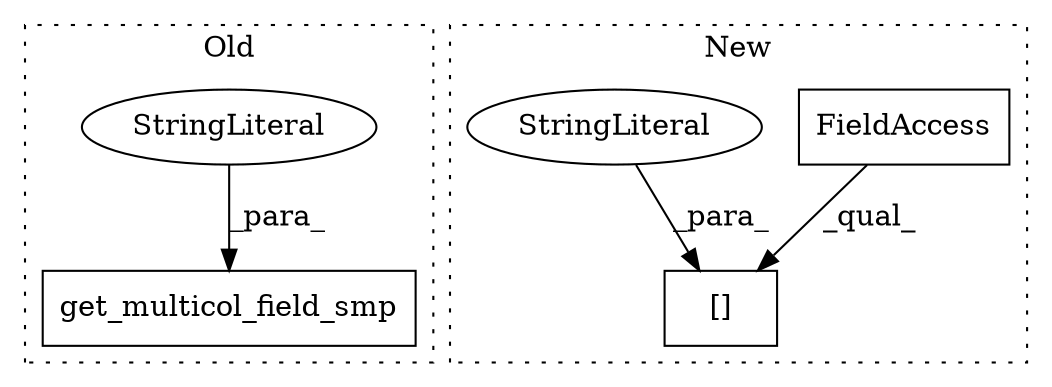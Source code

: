 digraph G {
subgraph cluster0 {
1 [label="get_multicol_field_smp" a="32" s="727,757" l="23,1" shape="box"];
4 [label="StringLiteral" a="45" s="750" l="7" shape="ellipse"];
label = "Old";
style="dotted";
}
subgraph cluster1 {
2 [label="[]" a="2" s="703,721" l="11,1" shape="box"];
3 [label="FieldAccess" a="22" s="703" l="10" shape="box"];
5 [label="StringLiteral" a="45" s="714" l="7" shape="ellipse"];
label = "New";
style="dotted";
}
3 -> 2 [label="_qual_"];
4 -> 1 [label="_para_"];
5 -> 2 [label="_para_"];
}